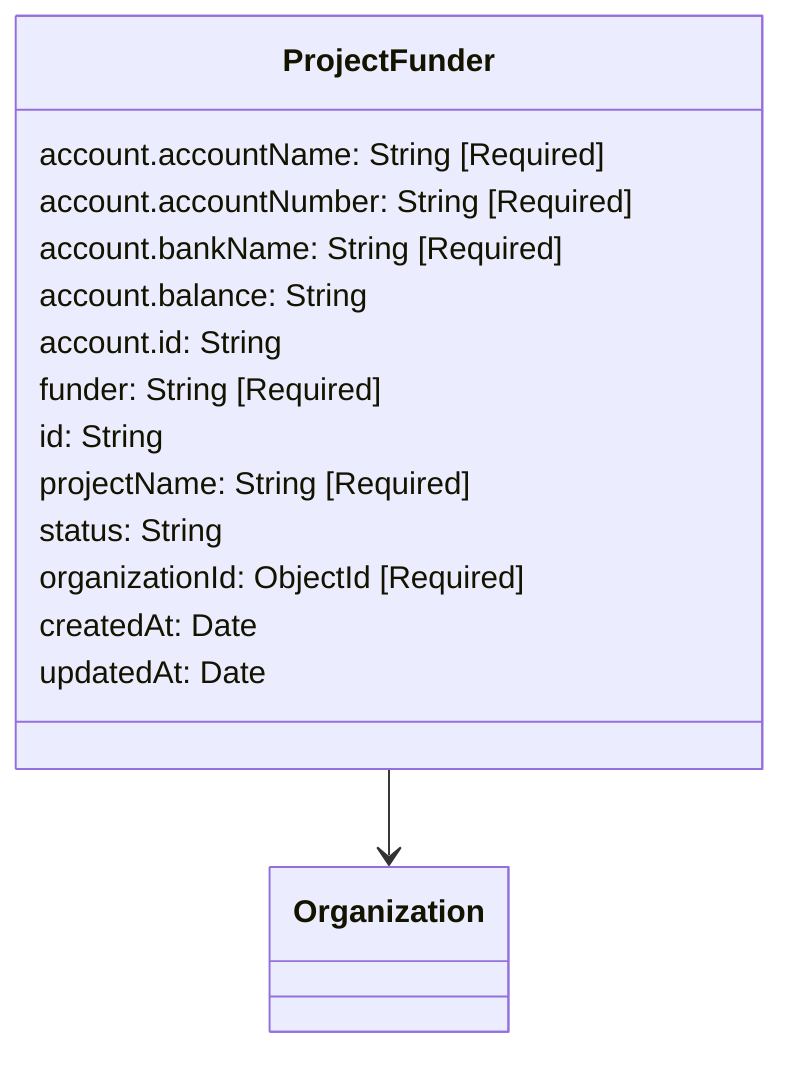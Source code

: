 classDiagram
  class ProjectFunder {
    account.accountName: String [Required]
    account.accountNumber: String [Required]
    account.bankName: String [Required]
    account.balance: String
    account.id: String
    funder: String [Required]
    id: String
    projectName: String [Required]
    status: String
    organizationId: ObjectId [Required]
    createdAt: Date
    updatedAt: Date
  }

  ProjectFunder --> Organization